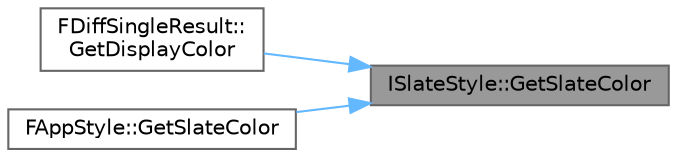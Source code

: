 digraph "ISlateStyle::GetSlateColor"
{
 // INTERACTIVE_SVG=YES
 // LATEX_PDF_SIZE
  bgcolor="transparent";
  edge [fontname=Helvetica,fontsize=10,labelfontname=Helvetica,labelfontsize=10];
  node [fontname=Helvetica,fontsize=10,shape=box,height=0.2,width=0.4];
  rankdir="RL";
  Node1 [id="Node000001",label="ISlateStyle::GetSlateColor",height=0.2,width=0.4,color="gray40", fillcolor="grey60", style="filled", fontcolor="black",tooltip=" "];
  Node1 -> Node2 [id="edge1_Node000001_Node000002",dir="back",color="steelblue1",style="solid",tooltip=" "];
  Node2 [id="Node000002",label="FDiffSingleResult::\lGetDisplayColor",height=0.2,width=0.4,color="grey40", fillcolor="white", style="filled",URL="$d0/de4/structFDiffSingleResult.html#a9f8c8265e0b3827fd0aea48d01153bc9",tooltip="Get the color that is associated with this diff category."];
  Node1 -> Node3 [id="edge2_Node000001_Node000003",dir="back",color="steelblue1",style="solid",tooltip=" "];
  Node3 [id="Node000003",label="FAppStyle::GetSlateColor",height=0.2,width=0.4,color="grey40", fillcolor="white", style="filled",URL="$d3/d1e/classFAppStyle.html#a10002682c38f5f0b11995b81c1ad2b2b",tooltip=" "];
}
